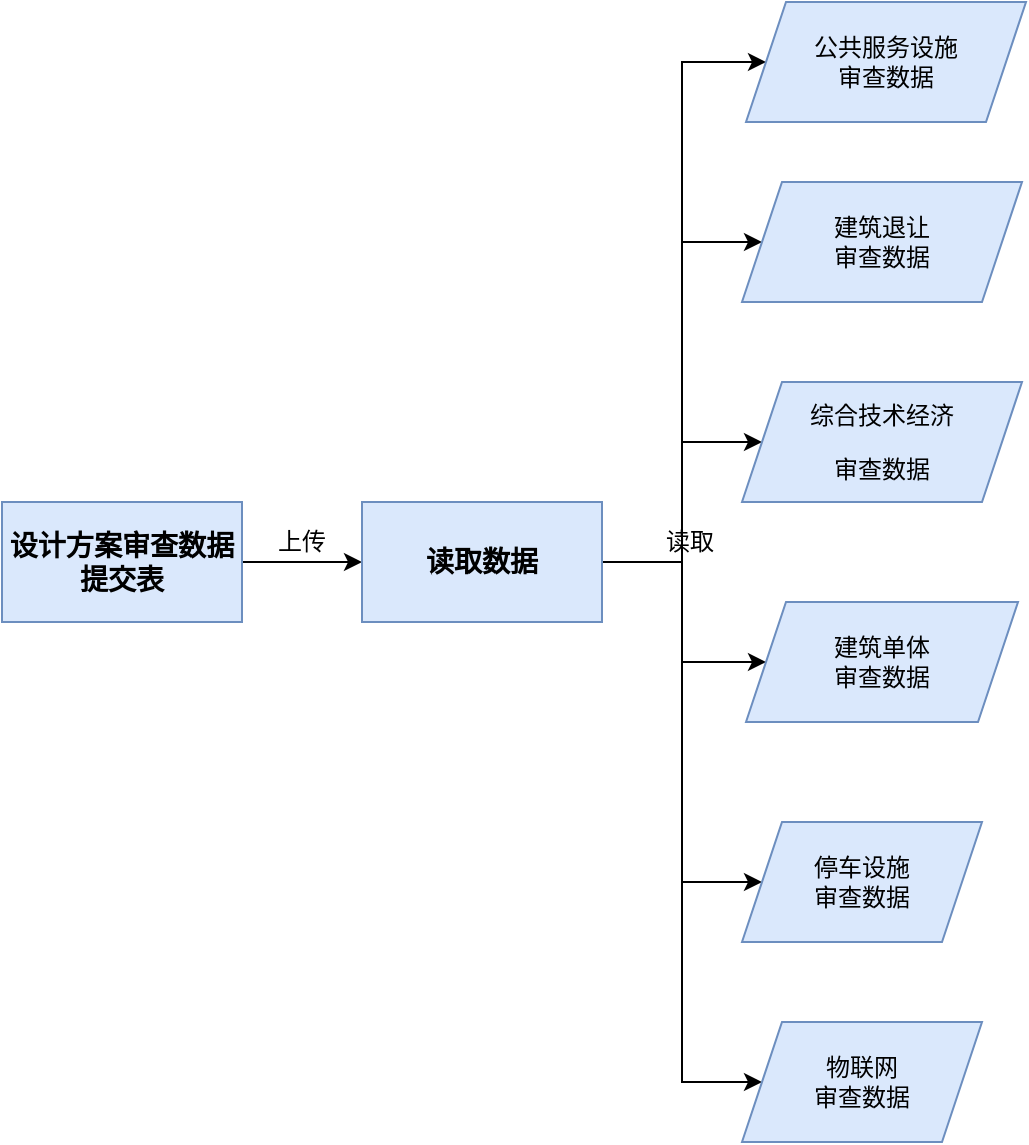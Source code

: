 <mxfile version="14.9.8" type="github">
  <diagram id="TXSL9AHUCZdm-ybEoriw" name="Page-1">
    <mxGraphModel dx="1422" dy="762" grid="1" gridSize="10" guides="1" tooltips="1" connect="1" arrows="1" fold="1" page="1" pageScale="1" pageWidth="827" pageHeight="1169" math="0" shadow="0">
      <root>
        <mxCell id="0" />
        <mxCell id="1" parent="0" />
        <mxCell id="92KpBVEjsKrZgS14_J92-4" style="edgeStyle=orthogonalEdgeStyle;rounded=0;orthogonalLoop=1;jettySize=auto;html=1;exitX=1;exitY=0.5;exitDx=0;exitDy=0;entryX=0;entryY=0.5;entryDx=0;entryDy=0;" edge="1" parent="1" source="92KpBVEjsKrZgS14_J92-1" target="92KpBVEjsKrZgS14_J92-2">
          <mxGeometry relative="1" as="geometry" />
        </mxCell>
        <mxCell id="92KpBVEjsKrZgS14_J92-1" value="&lt;h3&gt;设计方案审查数据提交表&lt;/h3&gt;" style="rounded=0;whiteSpace=wrap;html=1;fillColor=#dae8fc;strokeColor=#6c8ebf;" vertex="1" parent="1">
          <mxGeometry x="70" y="300" width="120" height="60" as="geometry" />
        </mxCell>
        <mxCell id="92KpBVEjsKrZgS14_J92-7" style="edgeStyle=orthogonalEdgeStyle;rounded=0;orthogonalLoop=1;jettySize=auto;html=1;exitX=1;exitY=0.5;exitDx=0;exitDy=0;" edge="1" parent="1" source="92KpBVEjsKrZgS14_J92-2" target="92KpBVEjsKrZgS14_J92-6">
          <mxGeometry relative="1" as="geometry">
            <Array as="points">
              <mxPoint x="410" y="330" />
              <mxPoint x="410" y="380" />
            </Array>
          </mxGeometry>
        </mxCell>
        <mxCell id="92KpBVEjsKrZgS14_J92-16" style="edgeStyle=orthogonalEdgeStyle;rounded=0;orthogonalLoop=1;jettySize=auto;html=1;exitX=1;exitY=0.5;exitDx=0;exitDy=0;entryX=0;entryY=0.5;entryDx=0;entryDy=0;" edge="1" parent="1" source="92KpBVEjsKrZgS14_J92-2" target="92KpBVEjsKrZgS14_J92-14">
          <mxGeometry relative="1" as="geometry">
            <Array as="points">
              <mxPoint x="410" y="330" />
              <mxPoint x="410" y="270" />
            </Array>
          </mxGeometry>
        </mxCell>
        <mxCell id="92KpBVEjsKrZgS14_J92-17" style="edgeStyle=orthogonalEdgeStyle;rounded=0;orthogonalLoop=1;jettySize=auto;html=1;exitX=1;exitY=0.5;exitDx=0;exitDy=0;entryX=0;entryY=0.5;entryDx=0;entryDy=0;" edge="1" parent="1" source="92KpBVEjsKrZgS14_J92-2" target="92KpBVEjsKrZgS14_J92-13">
          <mxGeometry relative="1" as="geometry">
            <Array as="points">
              <mxPoint x="410" y="330" />
              <mxPoint x="410" y="170" />
            </Array>
          </mxGeometry>
        </mxCell>
        <mxCell id="92KpBVEjsKrZgS14_J92-18" style="edgeStyle=orthogonalEdgeStyle;rounded=0;orthogonalLoop=1;jettySize=auto;html=1;exitX=1;exitY=0.5;exitDx=0;exitDy=0;entryX=0;entryY=0.5;entryDx=0;entryDy=0;" edge="1" parent="1" source="92KpBVEjsKrZgS14_J92-2" target="92KpBVEjsKrZgS14_J92-10">
          <mxGeometry relative="1" as="geometry">
            <Array as="points">
              <mxPoint x="410" y="330" />
              <mxPoint x="410" y="80" />
            </Array>
          </mxGeometry>
        </mxCell>
        <mxCell id="92KpBVEjsKrZgS14_J92-19" style="edgeStyle=orthogonalEdgeStyle;rounded=0;orthogonalLoop=1;jettySize=auto;html=1;exitX=1;exitY=0.5;exitDx=0;exitDy=0;entryX=0;entryY=0.5;entryDx=0;entryDy=0;" edge="1" parent="1" source="92KpBVEjsKrZgS14_J92-2" target="92KpBVEjsKrZgS14_J92-12">
          <mxGeometry relative="1" as="geometry">
            <Array as="points">
              <mxPoint x="410" y="330" />
              <mxPoint x="410" y="490" />
            </Array>
          </mxGeometry>
        </mxCell>
        <mxCell id="92KpBVEjsKrZgS14_J92-20" style="edgeStyle=orthogonalEdgeStyle;rounded=0;orthogonalLoop=1;jettySize=auto;html=1;exitX=1;exitY=0.5;exitDx=0;exitDy=0;entryX=0;entryY=0.5;entryDx=0;entryDy=0;" edge="1" parent="1" source="92KpBVEjsKrZgS14_J92-2" target="92KpBVEjsKrZgS14_J92-11">
          <mxGeometry relative="1" as="geometry">
            <Array as="points">
              <mxPoint x="410" y="330" />
              <mxPoint x="410" y="590" />
            </Array>
          </mxGeometry>
        </mxCell>
        <mxCell id="92KpBVEjsKrZgS14_J92-2" value="&lt;h3&gt;读取数据&lt;/h3&gt;" style="rounded=0;whiteSpace=wrap;html=1;fillColor=#dae8fc;strokeColor=#6c8ebf;" vertex="1" parent="1">
          <mxGeometry x="250" y="300" width="120" height="60" as="geometry" />
        </mxCell>
        <mxCell id="92KpBVEjsKrZgS14_J92-3" value="上传" style="text;html=1;strokeColor=none;fillColor=none;align=center;verticalAlign=middle;whiteSpace=wrap;rounded=0;" vertex="1" parent="1">
          <mxGeometry x="200" y="310" width="40" height="20" as="geometry" />
        </mxCell>
        <mxCell id="92KpBVEjsKrZgS14_J92-6" value="&lt;pre&gt;建筑单体&lt;br&gt;审查数据&lt;/pre&gt;" style="shape=parallelogram;perimeter=parallelogramPerimeter;whiteSpace=wrap;html=1;fixedSize=1;fillColor=#dae8fc;strokeColor=#6c8ebf;" vertex="1" parent="1">
          <mxGeometry x="442" y="350" width="136" height="60" as="geometry" />
        </mxCell>
        <mxCell id="92KpBVEjsKrZgS14_J92-8" value="读取" style="text;html=1;strokeColor=none;fillColor=none;align=center;verticalAlign=middle;whiteSpace=wrap;rounded=0;" vertex="1" parent="1">
          <mxGeometry x="394" y="310" width="40" height="20" as="geometry" />
        </mxCell>
        <mxCell id="92KpBVEjsKrZgS14_J92-10" value="&lt;pre&gt;公共服务设施&lt;br&gt;审查数据&lt;/pre&gt;" style="shape=parallelogram;perimeter=parallelogramPerimeter;whiteSpace=wrap;html=1;fixedSize=1;fillColor=#dae8fc;strokeColor=#6c8ebf;" vertex="1" parent="1">
          <mxGeometry x="442" y="50" width="140" height="60" as="geometry" />
        </mxCell>
        <mxCell id="92KpBVEjsKrZgS14_J92-11" value="&lt;pre&gt;物联网&lt;br&gt;审查数据&lt;/pre&gt;" style="shape=parallelogram;perimeter=parallelogramPerimeter;whiteSpace=wrap;html=1;fixedSize=1;fillColor=#dae8fc;strokeColor=#6c8ebf;" vertex="1" parent="1">
          <mxGeometry x="440" y="560" width="120" height="60" as="geometry" />
        </mxCell>
        <mxCell id="92KpBVEjsKrZgS14_J92-12" value="&lt;pre&gt;停车设施&lt;br&gt;审查数据&lt;/pre&gt;" style="shape=parallelogram;perimeter=parallelogramPerimeter;whiteSpace=wrap;html=1;fixedSize=1;fillColor=#dae8fc;strokeColor=#6c8ebf;" vertex="1" parent="1">
          <mxGeometry x="440" y="460" width="120" height="60" as="geometry" />
        </mxCell>
        <mxCell id="92KpBVEjsKrZgS14_J92-13" value="&lt;pre&gt;建筑退让&lt;br&gt;审查数据&lt;/pre&gt;" style="shape=parallelogram;perimeter=parallelogramPerimeter;whiteSpace=wrap;html=1;fixedSize=1;fillColor=#dae8fc;strokeColor=#6c8ebf;" vertex="1" parent="1">
          <mxGeometry x="440" y="140" width="140" height="60" as="geometry" />
        </mxCell>
        <mxCell id="92KpBVEjsKrZgS14_J92-14" value="&lt;pre&gt;综合技术经济&lt;/pre&gt;&lt;pre&gt;审查数据&lt;/pre&gt;" style="shape=parallelogram;perimeter=parallelogramPerimeter;whiteSpace=wrap;html=1;fixedSize=1;fillColor=#dae8fc;strokeColor=#6c8ebf;" vertex="1" parent="1">
          <mxGeometry x="440" y="240" width="140" height="60" as="geometry" />
        </mxCell>
      </root>
    </mxGraphModel>
  </diagram>
</mxfile>
